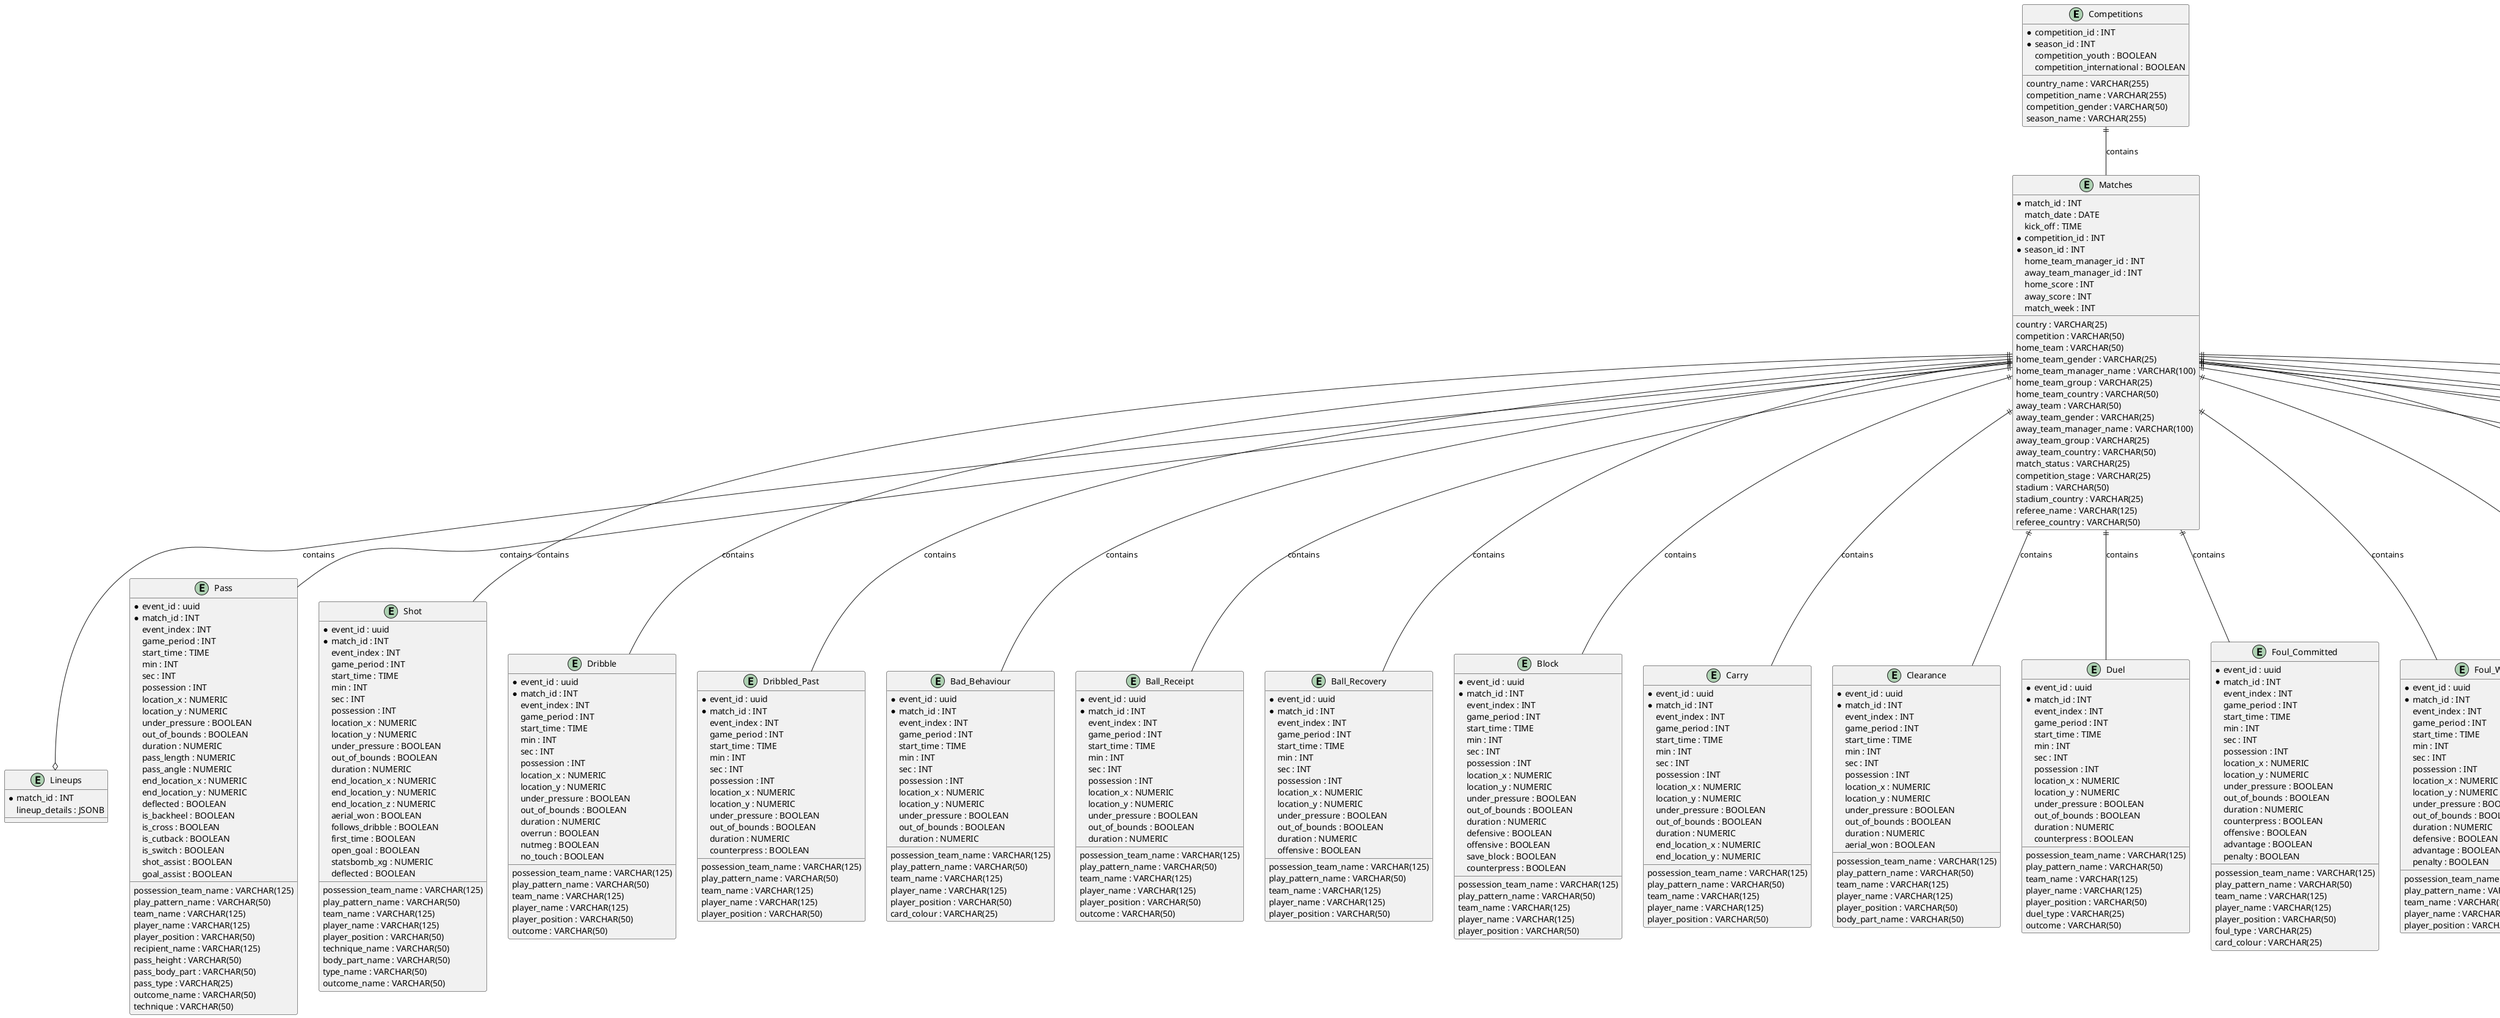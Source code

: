 @startuml

entity "Competitions" {
    * competition_id : INT
    * season_id : INT
    country_name : VARCHAR(255)
    competition_name : VARCHAR(255)
    competition_gender : VARCHAR(50)
    competition_youth : BOOLEAN
    competition_international : BOOLEAN
    season_name : VARCHAR(255)
}

entity "Matches" {
    * match_id : INT
    match_date : DATE
    kick_off : TIME
    country : VARCHAR(25)
    competition : VARCHAR(50)
    * competition_id : INT
    * season_id : INT
    home_team : VARCHAR(50)
    home_team_gender : VARCHAR(25)
    home_team_manager_id : INT
    home_team_manager_name : VARCHAR(100)
    home_team_group : VARCHAR(25)
    home_team_country : VARCHAR(50)
    away_team : VARCHAR(50)
    away_team_gender : VARCHAR(25)
    away_team_manager_id : INT
    away_team_manager_name : VARCHAR(100)
    away_team_group : VARCHAR(25)
    away_team_country : VARCHAR(50)
    home_score : INT
    away_score : INT
    match_status : VARCHAR(25)
    match_week : INT
    competition_stage : VARCHAR(25)
    stadium : VARCHAR(50)
    stadium_country : VARCHAR(25)
    referee_name : VARCHAR(125)
    referee_country : VARCHAR(50)
}

entity "Lineups" {
    * match_id : INT 
    lineup_details : JSONB
}

entity "Pass" {
    * event_id : uuid
    * match_id : INT 
    event_index : INT
    game_period : INT
    start_time : TIME
    min : INT
    sec : INT
    possession : INT
    possession_team_name : VARCHAR(125)
    play_pattern_name : VARCHAR(50)
    team_name : VARCHAR(125)
    player_name : VARCHAR(125)
    player_position : VARCHAR(50)
    location_x : NUMERIC
    location_y : NUMERIC
    under_pressure : BOOLEAN
    out_of_bounds : BOOLEAN
    duration : NUMERIC
    recipient_name : VARCHAR(125)
    pass_length : NUMERIC
    pass_angle : NUMERIC
    pass_height : VARCHAR(50)
    end_location_x : NUMERIC
    end_location_y : NUMERIC
    deflected : BOOLEAN
    is_backheel : BOOLEAN
    is_cross : BOOLEAN
    is_cutback : BOOLEAN
    is_switch : BOOLEAN
    shot_assist : BOOLEAN
    goal_assist : BOOLEAN
    pass_body_part : VARCHAR(50)
    pass_type : VARCHAR(25)
    outcome_name : VARCHAR(50)
    technique : VARCHAR(50)
}

entity "Shot" {
    * event_id : uuid
    * match_id : INT 
    event_index : INT
    game_period : INT
    start_time : TIME
    min : INT
    sec : INT
    possession : INT
    possession_team_name : VARCHAR(125)
    play_pattern_name : VARCHAR(50)
    team_name : VARCHAR(125)
    player_name : VARCHAR(125)
    player_position : VARCHAR(50)
    location_x : NUMERIC
    location_y : NUMERIC
    under_pressure : BOOLEAN
    out_of_bounds : BOOLEAN
    duration : NUMERIC
    end_location_x : NUMERIC
    end_location_y : NUMERIC
    end_location_z : NUMERIC
    aerial_won : BOOLEAN
    follows_dribble : BOOLEAN
    first_time : BOOLEAN
    open_goal : BOOLEAN
    statsbomb_xg : NUMERIC
    deflected : BOOLEAN
    technique_name : VARCHAR(50)
    body_part_name : VARCHAR(50)
    type_name : VARCHAR(50)
    outcome_name : VARCHAR(50)
}

entity "Dribble" {
    * event_id : uuid
    * match_id : INT 
    event_index : INT
    game_period : INT
    start_time : TIME
    min : INT
    sec : INT
    possession : INT
    possession_team_name : VARCHAR(125)
    play_pattern_name : VARCHAR(50)
    team_name : VARCHAR(125)
    player_name : VARCHAR(125)
    player_position : VARCHAR(50)
    location_x : NUMERIC
    location_y : NUMERIC
    under_pressure : BOOLEAN
    out_of_bounds : BOOLEAN
    duration : NUMERIC
    overrun : BOOLEAN
    nutmeg : BOOLEAN
    no_touch : BOOLEAN
    outcome : VARCHAR(50)
}

entity "Dribbled_Past" {
    * event_id : uuid
    * match_id : INT 
    event_index : INT
    game_period : INT
    start_time : TIME
    min : INT
    sec : INT
    possession : INT
    possession_team_name : VARCHAR(125)
    play_pattern_name : VARCHAR(50)
    team_name : VARCHAR(125)
    player_name : VARCHAR(125)
    player_position : VARCHAR(50)
    location_x : NUMERIC
    location_y : NUMERIC
    under_pressure : BOOLEAN
    out_of_bounds : BOOLEAN
    duration : NUMERIC
    counterpress : BOOLEAN
}

entity "Bad_Behaviour" {
    * event_id : uuid
    * match_id : INT 
    event_index : INT
    game_period : INT
    start_time : TIME
    min : INT
    sec : INT
    possession : INT
    possession_team_name : VARCHAR(125)
    play_pattern_name : VARCHAR(50)
    team_name : VARCHAR(125)
    player_name : VARCHAR(125)
    player_position : VARCHAR(50)
    location_x : NUMERIC
    location_y : NUMERIC
    under_pressure : BOOLEAN
    out_of_bounds : BOOLEAN
    duration : NUMERIC
    card_colour : VARCHAR(25)
}

entity "Ball_Receipt" {
    * event_id : uuid
    * match_id : INT 
    event_index : INT
    game_period : INT
    start_time : TIME
    min : INT
    sec : INT
    possession : INT
    possession_team_name : VARCHAR(125)
    play_pattern_name : VARCHAR(50)
    team_name : VARCHAR(125)
    player_name : VARCHAR(125)
    player_position : VARCHAR(50)
    location_x : NUMERIC
    location_y : NUMERIC
    under_pressure : BOOLEAN
    out_of_bounds : BOOLEAN
    duration : NUMERIC
    outcome : VARCHAR(50)
}

entity "Ball_Recovery" {
    * event_id : uuid
    * match_id : INT 
    event_index : INT
    game_period : INT
    start_time : TIME
    min : INT
    sec : INT
    possession : INT
    possession_team_name : VARCHAR(125)
    play_pattern_name : VARCHAR(50)
    team_name : VARCHAR(125)
    player_name : VARCHAR(125)
    player_position : VARCHAR(50)
    location_x : NUMERIC
    location_y : NUMERIC
    under_pressure : BOOLEAN
    out_of_bounds : BOOLEAN
    duration : NUMERIC
    offensive : BOOLEAN
}

entity "Block" {
    * event_id : uuid
    * match_id : INT 
    event_index : INT
    game_period : INT
    start_time : TIME
    min : INT
    sec : INT
    possession : INT
    possession_team_name : VARCHAR(125)
    play_pattern_name : VARCHAR(50)
    team_name : VARCHAR(125)
    player_name : VARCHAR(125)
    player_position : VARCHAR(50)
    location_x : NUMERIC
    location_y : NUMERIC
    under_pressure : BOOLEAN
    out_of_bounds : BOOLEAN
    duration : NUMERIC
    defensive : BOOLEAN
    offensive : BOOLEAN
    save_block : BOOLEAN
    counterpress : BOOLEAN
}

entity "Carry" {
    * event_id : uuid
    * match_id : INT 
    event_index : INT
    game_period : INT
    start_time : TIME
    min : INT
    sec : INT
    possession : INT
    possession_team_name : VARCHAR(125)
    play_pattern_name : VARCHAR(50)
    team_name : VARCHAR(125)
    player_name : VARCHAR(125)
    player_position : VARCHAR(50)
    location_x : NUMERIC
    location_y : NUMERIC
    under_pressure : BOOLEAN
    out_of_bounds : BOOLEAN
    duration : NUMERIC
    end_location_x : NUMERIC
    end_location_y : NUMERIC
}

entity "Clearance" {
    * event_id : uuid
    * match_id : INT 
    event_index : INT
    game_period : INT
    start_time : TIME
    min : INT
    sec : INT
    possession : INT
    possession_team_name : VARCHAR(125)
    play_pattern_name : VARCHAR(50)
    team_name : VARCHAR(125)
    player_name : VARCHAR(125)
    player_position : VARCHAR(50)
    location_x : NUMERIC
    location_y : NUMERIC
    under_pressure : BOOLEAN
    out_of_bounds : BOOLEAN
    duration : NUMERIC
    aerial_won : BOOLEAN
    body_part_name : VARCHAR(50)
}

entity "Duel" {
    * event_id : uuid
    * match_id : INT 
    event_index : INT
    game_period : INT
    start_time : TIME
    min : INT
    sec : INT
    possession : INT
    possession_team_name : VARCHAR(125)
    play_pattern_name : VARCHAR(50)
    team_name : VARCHAR(125)
    player_name : VARCHAR(125)
    player_position : VARCHAR(50)
    location_x : NUMERIC
    location_y : NUMERIC
    under_pressure : BOOLEAN
    out_of_bounds : BOOLEAN
    duration : NUMERIC
    counterpress : BOOLEAN
    duel_type : VARCHAR(25)
    outcome : VARCHAR(50)
}

entity "Foul_Committed" {
    * event_id : uuid
    * match_id : INT 
    event_index : INT
    game_period : INT
    start_time : TIME
    min : INT
    sec : INT
    possession : INT
    possession_team_name : VARCHAR(125)
    play_pattern_name : VARCHAR(50)
    team_name : VARCHAR(125)
    player_name : VARCHAR(125)
    player_position : VARCHAR(50)
    location_x : NUMERIC
    location_y : NUMERIC
    under_pressure : BOOLEAN
    out_of_bounds : BOOLEAN
    duration : NUMERIC
    counterpress : BOOLEAN
    offensive : BOOLEAN
    foul_type : VARCHAR(25)
    advantage : BOOLEAN
    penalty : BOOLEAN
    card_colour : VARCHAR(25)
}

entity "Foul_Won" {
    * event_id : uuid
    * match_id : INT 
    event_index : INT
    game_period : INT
    start_time : TIME
    min : INT
    sec : INT
    possession : INT
    possession_team_name : VARCHAR(125)
    play_pattern_name : VARCHAR(50)
    team_name : VARCHAR(125)
    player_name : VARCHAR(125)
    player_position : VARCHAR(50)
    location_x : NUMERIC
    location_y : NUMERIC
    under_pressure : BOOLEAN
    out_of_bounds : BOOLEAN
    duration : NUMERIC
    defensive : BOOLEAN
    advantage : BOOLEAN
    penalty : BOOLEAN
}

entity "Goalkeeper" {
    * event_id : uuid
    * match_id : INT 
    event_index : INT
    game_period : INT
    start_time : TIME
    min : INT
    sec : INT
    possession : INT
    possession_team_name : VARCHAR(125)
    play_pattern_name : VARCHAR(50)
    team_name : VARCHAR(125)
    player_name : VARCHAR(125)
    player_position : VARCHAR(50)
    location_x : NUMERIC
    location_y : NUMERIC
    under_pressure : BOOLEAN
    out_of_bounds : BOOLEAN
    duration : NUMERIC
    position : VARCHAR(25)
    technique : VARCHAR(50)
    body_part_name : VARCHAR(50)
    goalkeeper_event_type : VARCHAR(50)
    outcome : VARCHAR(50)
}

entity "Half_End" {
    * event_id : uuid
    * match_id : INT 
    event_index : INT
    game_period : INT
    start_time : TIME
    min : INT
    sec : INT
    possession : INT
    possession_team_name : VARCHAR(125)
    play_pattern_name : VARCHAR(50)
    team_name : VARCHAR(125)
    player_name : VARCHAR(125)
    player_position : VARCHAR(50)
    location_x : NUMERIC
    location_y : NUMERIC
    under_pressure : BOOLEAN
    out_of_bounds : BOOLEAN
    duration : NUMERIC
    early_video_end : BOOLEAN
    match_suspended : BOOLEAN
}

entity "Half_Start" {
    * event_id : uuid
    * match_id : INT 
    event_index : INT
    game_period : INT
    start_time : TIME
    min : INT
    sec : INT
    possession : INT
    possession_team_name : VARCHAR(125)
    play_pattern_name : VARCHAR(50)
    team_name : VARCHAR(125)
    player_name : VARCHAR(125)
    player_position : VARCHAR(50)
    location_x : NUMERIC
    location_y : NUMERIC
    under_pressure : BOOLEAN
    out_of_bounds : BOOLEAN
    duration : NUMERIC
    late_video_start : BOOLEAN
}

entity "Injury_Stoppage" {
    * event_id : uuid
    * match_id : INT 
    event_index : INT
    game_period : INT
    start_time : TIME
    min : INT
    sec : INT
    possession : INT
    possession_team_name : VARCHAR(125)
    play_pattern_name : VARCHAR(50)
    team_name : VARCHAR(125)
    player_name : VARCHAR(125)
    player_position : VARCHAR(50)
    location_x : NUMERIC
    location_y : NUMERIC
    under_pressure : BOOLEAN
    out_of_bounds : BOOLEAN
    duration : NUMERIC
    in_chain : BOOLEAN
}

entity "Interception" {
    * event_id : uuid
    * match_id : INT 
    event_index : INT
    game_period : INT
    start_time : TIME
    min : INT
    sec : INT
    possession : INT
    possession_team_name : VARCHAR(125)
    play_pattern_name : VARCHAR(50)
    team_name : VARCHAR(125)
    player_name : VARCHAR(125)
    player_position : VARCHAR(50)
    location_x : NUMERIC
    location_y : NUMERIC
    under_pressure : BOOLEAN
    out_of_bounds : BOOLEAN
    duration : NUMERIC
    outcome : VARCHAR(25)
}

entity "Miscontrol" {
    * event_id : uuid
    * match_id : INT 
    event_index : INT
    game_period : INT
    start_time : TIME
    min : INT
    sec : INT
    possession : INT
    possession_team_name : VARCHAR(125)
    play_pattern_name : VARCHAR(50)
    team_name : VARCHAR(125)
    player_name : VARCHAR(125)
    player_position : VARCHAR(50)
    location_x : NUMERIC
    location_y : NUMERIC
    under_pressure : BOOLEAN
    out_of_bounds : BOOLEAN
    duration : NUMERIC
    aerial_won : BOOLEAN
}

entity "Player_Off" {
    * event_id : uuid
    * match_id : INT 
    event_index : INT
    game_period : INT
    start_time : TIME
    min : INT
    sec : INT
    possession : INT
    possession_team_name : VARCHAR(125)
    play_pattern_name : VARCHAR(50)
    team_name : VARCHAR(125)
    player_name : VARCHAR(125)
    player_position : VARCHAR(50)
    location_x : NUMERIC
    location_y : NUMERIC
    under_pressure : BOOLEAN
    out_of_bounds : BOOLEAN
    duration : NUMERIC
    permanent : BOOLEAN
}

entity "Pressure" {
    * event_id : uuid
    * match_id : INT match_id : INT
    event_index : INT
    game_period : INT
    start_time : TIME
    min : INT
    sec : INT
    possession : INT
    possession_team_name : VARCHAR(125)
    play_pattern_name : VARCHAR(50)
    team_name : VARCHAR(125)
    player_name : VARCHAR(125)
    player_position : VARCHAR(50)
    location_x : NUMERIC
    location_y : NUMERIC
    under_pressure : BOOLEAN
    out_of_bounds : BOOLEAN
    duration : NUMERIC
    counterpress : BOOLEAN
}

entity "Substitution" {
    * event_id : uuid
    * match_id : INT 
    event_index : INT
    game_period : INT
    start_time : TIME
    min : INT
    sec : INT
    possession : INT
    possession_team_name : VARCHAR(125)
    play_pattern_name : VARCHAR(50)
    team_name : VARCHAR(125)
    player_name : VARCHAR(125)
    player_position : VARCHAR(50)
    location_x : NUMERIC
    location_y : NUMERIC
    under_pressure : BOOLEAN
    out_of_bounds : BOOLEAN
    duration : NUMERIC
    replacement : VARCHAR(225)
    outcome : VARCHAR(125)
}

Competitions ||--Matches : contains
Matches ||--o Lineups : contains
Matches ||--Pass : contains
Matches ||--Shot : contains
Matches ||-- Dribble : contains
Matches ||-- Dribbled_Past : contains
Matches ||--Bad_Behaviour : contains
Matches ||--Ball_Receipt : contains
Matches ||--Ball_Recovery : contains
Matches ||--Block : contains
Matches ||--Carry : contains
Matches ||--Clearance : contains
Matches ||-- Duel : contains
Matches ||--Foul_Committed : contains
Matches ||--Foul_Won : contains
Matches ||--Goalkeeper : contains
Matches ||--Half_End : contains
Matches ||--Half_Start : contains
Matches ||--Injury_Stoppage : contains
Matches ||--Interception : contains
Matches ||--Miscontrol : contains
Matches ||--Player_Off : contains
Matches ||--Pressure : contains
Matches ||--Substitution : contains

@enduml